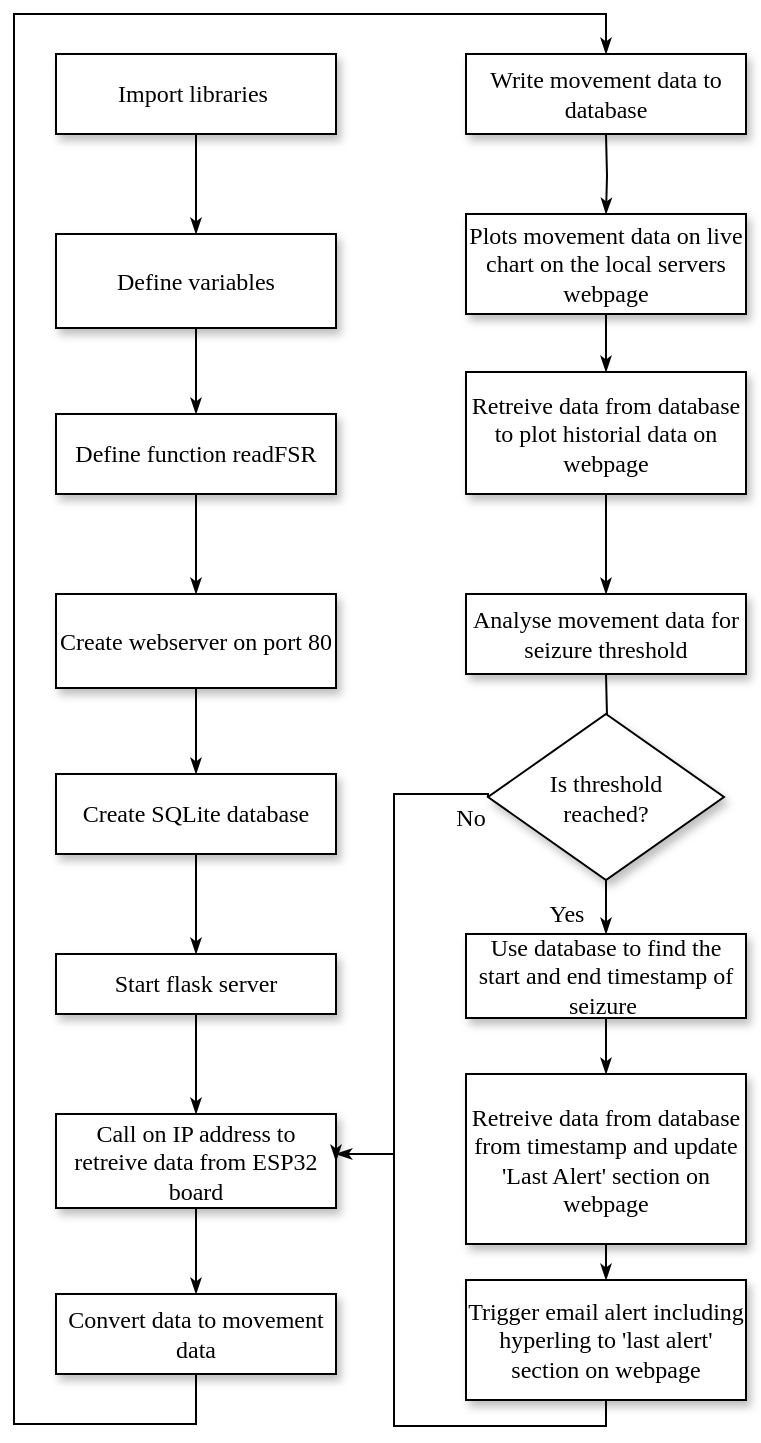 <mxfile version="14.4.9" type="github" pages="2">
  <diagram name="Software of Arduino " id="edf60f1a-56cd-e834-aa8a-f176f3a09ee4">
    <mxGraphModel dx="1780" dy="1027" grid="0" gridSize="10" guides="1" tooltips="1" connect="1" arrows="1" fold="1" page="1" pageScale="1" pageWidth="1100" pageHeight="850" background="#ffffff" math="0" shadow="0">
      <root>
        <mxCell id="0" />
        <mxCell id="1" parent="0" />
        <mxCell id="P2Anq4-_ZxcCkx1g6dhS-10" value="Create webserver on port 80" style="rounded=0;whiteSpace=wrap;html=1;shadow=1;labelBackgroundColor=none;strokeWidth=1;fontFamily=Verdana;fontSize=12;align=center;" parent="1" vertex="1">
          <mxGeometry x="191" y="340" width="140" height="47" as="geometry" />
        </mxCell>
        <mxCell id="P2Anq4-_ZxcCkx1g6dhS-14" style="edgeStyle=orthogonalEdgeStyle;rounded=0;html=1;labelBackgroundColor=none;startSize=5;endArrow=classicThin;endFill=1;endSize=5;jettySize=auto;orthogonalLoop=1;strokeWidth=1;fontFamily=Verdana;fontSize=12;" parent="1" source="P2Anq4-_ZxcCkx1g6dhS-15" edge="1">
          <mxGeometry relative="1" as="geometry">
            <mxPoint x="261" y="340" as="targetPoint" />
          </mxGeometry>
        </mxCell>
        <mxCell id="P2Anq4-_ZxcCkx1g6dhS-15" value="Define function readFSR" style="rounded=0;whiteSpace=wrap;html=1;shadow=1;labelBackgroundColor=none;strokeWidth=1;fontFamily=Verdana;fontSize=12;align=center;" parent="1" vertex="1">
          <mxGeometry x="191" y="250" width="140" height="40" as="geometry" />
        </mxCell>
        <mxCell id="P2Anq4-_ZxcCkx1g6dhS-16" style="edgeStyle=orthogonalEdgeStyle;rounded=0;html=1;labelBackgroundColor=none;startSize=5;endArrow=classicThin;endFill=1;endSize=5;jettySize=auto;orthogonalLoop=1;strokeWidth=1;fontFamily=Verdana;fontSize=12;" parent="1" source="P2Anq4-_ZxcCkx1g6dhS-17" edge="1">
          <mxGeometry relative="1" as="geometry">
            <mxPoint x="261" y="250" as="targetPoint" />
          </mxGeometry>
        </mxCell>
        <mxCell id="P2Anq4-_ZxcCkx1g6dhS-17" value="Define variables" style="rounded=0;whiteSpace=wrap;html=1;shadow=1;labelBackgroundColor=none;strokeWidth=1;fontFamily=Verdana;fontSize=12;align=center;" parent="1" vertex="1">
          <mxGeometry x="191" y="160" width="140" height="47" as="geometry" />
        </mxCell>
        <mxCell id="P2Anq4-_ZxcCkx1g6dhS-18" style="edgeStyle=orthogonalEdgeStyle;rounded=0;html=1;labelBackgroundColor=none;startSize=5;endArrow=classicThin;endFill=1;endSize=5;jettySize=auto;orthogonalLoop=1;strokeWidth=1;fontFamily=Verdana;fontSize=12;" parent="1" source="P2Anq4-_ZxcCkx1g6dhS-19" edge="1">
          <mxGeometry relative="1" as="geometry">
            <mxPoint x="261" y="160" as="targetPoint" />
          </mxGeometry>
        </mxCell>
        <mxCell id="P2Anq4-_ZxcCkx1g6dhS-19" value="Import libraries&amp;nbsp;" style="rounded=0;whiteSpace=wrap;html=1;shadow=1;labelBackgroundColor=none;strokeWidth=1;fontFamily=Verdana;fontSize=12;align=center;" parent="1" vertex="1">
          <mxGeometry x="191" y="70" width="140" height="40" as="geometry" />
        </mxCell>
        <mxCell id="P2Anq4-_ZxcCkx1g6dhS-22" style="edgeStyle=orthogonalEdgeStyle;rounded=0;html=1;labelBackgroundColor=none;startSize=5;endArrow=classicThin;endFill=1;endSize=5;jettySize=auto;orthogonalLoop=1;strokeWidth=1;fontFamily=Verdana;fontSize=12;entryX=0.5;entryY=0;entryDx=0;entryDy=0;" parent="1" edge="1" target="P2Anq4-_ZxcCkx1g6dhS-29">
          <mxGeometry relative="1" as="geometry">
            <mxPoint x="466" y="160" as="targetPoint" />
            <mxPoint x="466" y="110" as="sourcePoint" />
          </mxGeometry>
        </mxCell>
        <mxCell id="P2Anq4-_ZxcCkx1g6dhS-23" value="Convert data to movement data" style="rounded=0;whiteSpace=wrap;html=1;shadow=1;labelBackgroundColor=none;strokeWidth=1;fontFamily=Verdana;fontSize=12;align=center;" parent="1" vertex="1">
          <mxGeometry x="191" y="690" width="140" height="40" as="geometry" />
        </mxCell>
        <mxCell id="P2Anq4-_ZxcCkx1g6dhS-24" style="edgeStyle=orthogonalEdgeStyle;rounded=0;html=1;labelBackgroundColor=none;startSize=5;endArrow=classicThin;endFill=1;endSize=5;jettySize=auto;orthogonalLoop=1;strokeWidth=1;fontFamily=Verdana;fontSize=12;" parent="1" source="P2Anq4-_ZxcCkx1g6dhS-25" edge="1">
          <mxGeometry relative="1" as="geometry">
            <mxPoint x="261" y="690" as="targetPoint" />
          </mxGeometry>
        </mxCell>
        <mxCell id="P2Anq4-_ZxcCkx1g6dhS-25" value="&lt;span style=&quot;font-size: 12px;&quot;&gt;Call on IP address to retreive data from ESP32 board&lt;/span&gt;" style="rounded=0;whiteSpace=wrap;html=1;shadow=1;labelBackgroundColor=none;strokeWidth=1;fontFamily=Verdana;fontSize=12;align=center;" parent="1" vertex="1">
          <mxGeometry x="191" y="600" width="140" height="47" as="geometry" />
        </mxCell>
        <mxCell id="P2Anq4-_ZxcCkx1g6dhS-26" style="edgeStyle=orthogonalEdgeStyle;rounded=0;html=1;labelBackgroundColor=none;startSize=5;endArrow=classicThin;endFill=1;endSize=5;jettySize=auto;orthogonalLoop=1;strokeWidth=1;fontFamily=Verdana;fontSize=12;" parent="1" source="P2Anq4-_ZxcCkx1g6dhS-27" edge="1">
          <mxGeometry relative="1" as="geometry">
            <mxPoint x="261" y="520" as="targetPoint" />
          </mxGeometry>
        </mxCell>
        <mxCell id="P2Anq4-_ZxcCkx1g6dhS-27" value="Create SQLite database" style="rounded=0;whiteSpace=wrap;html=1;shadow=1;labelBackgroundColor=none;strokeWidth=1;fontFamily=Verdana;fontSize=12;align=center;" parent="1" vertex="1">
          <mxGeometry x="191" y="430" width="140" height="40" as="geometry" />
        </mxCell>
        <mxCell id="P2Anq4-_ZxcCkx1g6dhS-28" style="edgeStyle=orthogonalEdgeStyle;rounded=0;html=1;labelBackgroundColor=none;startSize=5;endArrow=classicThin;endFill=1;endSize=5;jettySize=auto;orthogonalLoop=1;strokeWidth=1;fontFamily=Verdana;fontSize=12;entryX=0.5;entryY=0;entryDx=0;entryDy=0;exitX=0.5;exitY=1;exitDx=0;exitDy=0;" parent="1" source="P2Anq4-_ZxcCkx1g6dhS-10" target="P2Anq4-_ZxcCkx1g6dhS-27" edge="1">
          <mxGeometry relative="1" as="geometry">
            <mxPoint x="271" y="350" as="targetPoint" />
            <mxPoint x="231" y="410" as="sourcePoint" />
          </mxGeometry>
        </mxCell>
        <mxCell id="P2Anq4-_ZxcCkx1g6dhS-29" value="Plots movement data on live chart on the local servers webpage" style="rounded=0;whiteSpace=wrap;html=1;shadow=1;labelBackgroundColor=none;strokeWidth=1;fontFamily=Verdana;fontSize=12;align=center;" parent="1" vertex="1">
          <mxGeometry x="396" y="150" width="140" height="50" as="geometry" />
        </mxCell>
        <mxCell id="P2Anq4-_ZxcCkx1g6dhS-31" value="Retreive data from database from timestamp and update &#39;Last Alert&#39; section on webpage" style="rounded=0;whiteSpace=wrap;html=1;shadow=1;labelBackgroundColor=none;strokeWidth=1;fontFamily=Verdana;fontSize=12;align=center;" parent="1" vertex="1">
          <mxGeometry x="396" y="580" width="140" height="85" as="geometry" />
        </mxCell>
        <mxCell id="P2Anq4-_ZxcCkx1g6dhS-33" value="Analyse movement data for seizure threshold" style="rounded=0;whiteSpace=wrap;html=1;shadow=1;labelBackgroundColor=none;strokeWidth=1;fontFamily=Verdana;fontSize=12;align=center;" parent="1" vertex="1">
          <mxGeometry x="396" y="340" width="140" height="40" as="geometry" />
        </mxCell>
        <mxCell id="P2Anq4-_ZxcCkx1g6dhS-34" style="edgeStyle=orthogonalEdgeStyle;rounded=0;html=1;labelBackgroundColor=none;startSize=5;endArrow=classicThin;endFill=1;endSize=5;jettySize=auto;orthogonalLoop=1;strokeWidth=1;fontFamily=Verdana;fontSize=12;" parent="1" source="P2Anq4-_ZxcCkx1g6dhS-35" edge="1">
          <mxGeometry relative="1" as="geometry">
            <mxPoint x="466.0" y="340" as="targetPoint" />
          </mxGeometry>
        </mxCell>
        <mxCell id="P2Anq4-_ZxcCkx1g6dhS-35" value="Retreive data from database to plot historial data on webpage" style="rounded=0;whiteSpace=wrap;html=1;shadow=1;labelBackgroundColor=none;strokeWidth=1;fontFamily=Verdana;fontSize=12;align=center;" parent="1" vertex="1">
          <mxGeometry x="396" y="229" width="140" height="61" as="geometry" />
        </mxCell>
        <mxCell id="P2Anq4-_ZxcCkx1g6dhS-36" style="edgeStyle=orthogonalEdgeStyle;rounded=0;html=1;labelBackgroundColor=none;startSize=5;endArrow=classicThin;endFill=1;endSize=5;jettySize=auto;orthogonalLoop=1;strokeWidth=1;fontFamily=Verdana;fontSize=12;exitX=0.5;exitY=1;exitDx=0;exitDy=0;entryX=0.5;entryY=0;entryDx=0;entryDy=0;" parent="1" source="P2Anq4-_ZxcCkx1g6dhS-29" edge="1" target="P2Anq4-_ZxcCkx1g6dhS-35">
          <mxGeometry relative="1" as="geometry">
            <mxPoint x="466.0" y="250" as="targetPoint" />
            <mxPoint x="466.0" y="200" as="sourcePoint" />
          </mxGeometry>
        </mxCell>
        <mxCell id="P2Anq4-_ZxcCkx1g6dhS-37" value="Trigger email alert including hyperling to &#39;last alert&#39; section on webpage" style="rounded=0;whiteSpace=wrap;html=1;shadow=1;labelBackgroundColor=none;strokeWidth=1;fontFamily=Verdana;fontSize=12;align=center;" parent="1" vertex="1">
          <mxGeometry x="396" y="683" width="140" height="60" as="geometry" />
        </mxCell>
        <mxCell id="P2Anq4-_ZxcCkx1g6dhS-38" style="edgeStyle=orthogonalEdgeStyle;rounded=0;html=1;labelBackgroundColor=none;startSize=5;endArrow=classicThin;endFill=1;endSize=5;jettySize=auto;orthogonalLoop=1;strokeWidth=1;fontFamily=Verdana;fontSize=12;exitX=0.5;exitY=1;exitDx=0;exitDy=0;entryX=0.5;entryY=0;entryDx=0;entryDy=0;" parent="1" source="P2Anq4-_ZxcCkx1g6dhS-31" target="P2Anq4-_ZxcCkx1g6dhS-37" edge="1">
          <mxGeometry relative="1" as="geometry">
            <mxPoint x="466" y="697" as="targetPoint" />
            <mxPoint x="465.66" y="647" as="sourcePoint" />
          </mxGeometry>
        </mxCell>
        <mxCell id="P2Anq4-_ZxcCkx1g6dhS-39" value="Write movement data to database" style="rounded=0;whiteSpace=wrap;html=1;shadow=1;labelBackgroundColor=none;strokeWidth=1;fontFamily=Verdana;fontSize=12;align=center;" parent="1" vertex="1">
          <mxGeometry x="396" y="70" width="140" height="40" as="geometry" />
        </mxCell>
        <mxCell id="P2Anq4-_ZxcCkx1g6dhS-40" style="edgeStyle=orthogonalEdgeStyle;rounded=0;html=1;labelBackgroundColor=none;startSize=5;endArrow=classicThin;endFill=1;endSize=5;jettySize=auto;orthogonalLoop=1;strokeWidth=1;fontFamily=Verdana;fontSize=12;entryX=0.5;entryY=0;entryDx=0;entryDy=0;" parent="1" target="P2Anq4-_ZxcCkx1g6dhS-39" edge="1">
          <mxGeometry relative="1" as="geometry">
            <mxPoint x="261" y="780" as="targetPoint" />
            <mxPoint x="261" y="730" as="sourcePoint" />
            <Array as="points">
              <mxPoint x="261" y="755" />
              <mxPoint x="170" y="755" />
              <mxPoint x="170" y="50" />
              <mxPoint x="466" y="50" />
            </Array>
          </mxGeometry>
        </mxCell>
        <mxCell id="P2Anq4-_ZxcCkx1g6dhS-41" style="edgeStyle=orthogonalEdgeStyle;rounded=0;html=1;labelBackgroundColor=none;startSize=5;endArrow=classicThin;endFill=1;endSize=5;jettySize=auto;orthogonalLoop=1;strokeWidth=1;fontFamily=Verdana;fontSize=12;" parent="1" target="P2Anq4-_ZxcCkx1g6dhS-44" edge="1">
          <mxGeometry relative="1" as="geometry">
            <mxPoint x="466" y="380" as="sourcePoint" />
          </mxGeometry>
        </mxCell>
        <mxCell id="P2Anq4-_ZxcCkx1g6dhS-43" value="Yes" style="edgeStyle=orthogonalEdgeStyle;rounded=0;html=1;labelBackgroundColor=none;startSize=5;endArrow=classicThin;endFill=1;endSize=5;jettySize=auto;orthogonalLoop=1;strokeWidth=1;fontFamily=Verdana;fontSize=12;" parent="1" source="P2Anq4-_ZxcCkx1g6dhS-44" edge="1">
          <mxGeometry x="0.244" y="-20" relative="1" as="geometry">
            <mxPoint as="offset" />
            <mxPoint x="466" y="510" as="targetPoint" />
          </mxGeometry>
        </mxCell>
        <mxCell id="P2Anq4-_ZxcCkx1g6dhS-44" value="Is threshold &lt;br style=&quot;font-size: 12px;&quot;&gt;reached?" style="rhombus;whiteSpace=wrap;html=1;rounded=0;shadow=1;labelBackgroundColor=none;strokeWidth=1;fontFamily=Verdana;fontSize=12;align=center;" parent="1" vertex="1">
          <mxGeometry x="407" y="400" width="118" height="83" as="geometry" />
        </mxCell>
        <mxCell id="P2Anq4-_ZxcCkx1g6dhS-47" value="Start flask server" style="rounded=0;whiteSpace=wrap;html=1;shadow=1;labelBackgroundColor=none;strokeWidth=1;fontFamily=Verdana;fontSize=12;align=center;" parent="1" vertex="1">
          <mxGeometry x="191" y="520" width="140" height="30" as="geometry" />
        </mxCell>
        <mxCell id="P2Anq4-_ZxcCkx1g6dhS-48" style="edgeStyle=orthogonalEdgeStyle;rounded=0;html=1;labelBackgroundColor=none;startSize=5;endArrow=classicThin;endFill=1;endSize=5;jettySize=auto;orthogonalLoop=1;strokeWidth=1;fontFamily=Verdana;fontSize=12;exitX=0.5;exitY=1;exitDx=0;exitDy=0;entryX=0.5;entryY=0;entryDx=0;entryDy=0;" parent="1" source="P2Anq4-_ZxcCkx1g6dhS-47" edge="1">
          <mxGeometry relative="1" as="geometry">
            <mxPoint x="261" y="600" as="targetPoint" />
            <mxPoint x="260.66" y="560" as="sourcePoint" />
          </mxGeometry>
        </mxCell>
        <mxCell id="P2Anq4-_ZxcCkx1g6dhS-49" value="Use database to find the start and end timestamp of seizure&amp;nbsp;" style="rounded=0;whiteSpace=wrap;html=1;shadow=1;labelBackgroundColor=none;strokeWidth=1;fontFamily=Verdana;fontSize=12;align=center;" parent="1" vertex="1">
          <mxGeometry x="396" y="510" width="140" height="42" as="geometry" />
        </mxCell>
        <mxCell id="P2Anq4-_ZxcCkx1g6dhS-51" style="edgeStyle=orthogonalEdgeStyle;rounded=0;html=1;labelBackgroundColor=none;startSize=5;endArrow=classicThin;endFill=1;endSize=5;jettySize=auto;orthogonalLoop=1;strokeWidth=1;fontFamily=Verdana;fontSize=12;exitX=0.5;exitY=1;exitDx=0;exitDy=0;entryX=0.5;entryY=0;entryDx=0;entryDy=0;" parent="1" source="P2Anq4-_ZxcCkx1g6dhS-49" edge="1" target="P2Anq4-_ZxcCkx1g6dhS-31">
          <mxGeometry relative="1" as="geometry">
            <mxPoint x="466" y="590" as="targetPoint" />
            <mxPoint x="465.66" y="550" as="sourcePoint" />
          </mxGeometry>
        </mxCell>
        <mxCell id="P2Anq4-_ZxcCkx1g6dhS-52" value="No" style="edgeStyle=orthogonalEdgeStyle;rounded=0;html=1;labelBackgroundColor=none;startSize=5;endArrow=classicThin;endFill=1;endSize=5;jettySize=auto;orthogonalLoop=1;strokeWidth=1;fontFamily=Verdana;fontSize=12;entryX=1;entryY=0.5;entryDx=0;entryDy=0;exitX=0;exitY=0.5;exitDx=0;exitDy=0;" parent="1" edge="1" source="P2Anq4-_ZxcCkx1g6dhS-44">
          <mxGeometry x="-0.918" y="12" relative="1" as="geometry">
            <mxPoint as="offset" />
            <mxPoint x="416.0" y="440" as="sourcePoint" />
            <mxPoint x="331" y="620" as="targetPoint" />
            <Array as="points">
              <mxPoint x="407" y="440" />
              <mxPoint x="360" y="440" />
              <mxPoint x="360" y="620" />
            </Array>
          </mxGeometry>
        </mxCell>
        <mxCell id="P2Anq4-_ZxcCkx1g6dhS-53" value="" style="edgeStyle=orthogonalEdgeStyle;rounded=0;html=1;labelBackgroundColor=none;startSize=5;endArrow=classicThin;endFill=1;endSize=5;jettySize=auto;orthogonalLoop=1;strokeWidth=1;fontFamily=Verdana;fontSize=12;entryX=1;entryY=0.5;entryDx=0;entryDy=0;exitX=0.5;exitY=1;exitDx=0;exitDy=0;" parent="1" source="P2Anq4-_ZxcCkx1g6dhS-37" target="P2Anq4-_ZxcCkx1g6dhS-25" edge="1">
          <mxGeometry x="-0.97" y="10" relative="1" as="geometry">
            <mxPoint as="offset" />
            <mxPoint x="491.0" y="798" as="sourcePoint" />
            <mxPoint x="406" y="978" as="targetPoint" />
            <Array as="points">
              <mxPoint x="466" y="756" />
              <mxPoint x="360" y="756" />
              <mxPoint x="360" y="620" />
              <mxPoint x="331" y="620" />
            </Array>
          </mxGeometry>
        </mxCell>
      </root>
    </mxGraphModel>
  </diagram>
  <diagram id="b_R6OqobCuVC6M6I3i91" name="Software of the Systme">
    <mxGraphModel dx="493" dy="1809" grid="1" gridSize="10" guides="1" tooltips="1" connect="1" arrows="1" fold="1" page="1" pageScale="1" pageWidth="850" pageHeight="1100" math="0" shadow="0">
      <root>
        <mxCell id="ythwBBCzMX73mBJ7t9Jo-0" />
        <mxCell id="ythwBBCzMX73mBJ7t9Jo-1" parent="ythwBBCzMX73mBJ7t9Jo-0" />
        <mxCell id="ythwBBCzMX73mBJ7t9Jo-2" value="Send data via Wi-Fi to board servers IP address" style="rounded=0;whiteSpace=wrap;html=1;shadow=1;labelBackgroundColor=none;strokeWidth=1;fontFamily=Verdana;fontSize=8;align=center;" vertex="1" parent="ythwBBCzMX73mBJ7t9Jo-1">
          <mxGeometry x="190" y="289" width="140" height="40" as="geometry" />
        </mxCell>
        <mxCell id="ythwBBCzMX73mBJ7t9Jo-3" style="edgeStyle=orthogonalEdgeStyle;rounded=0;html=1;labelBackgroundColor=none;startSize=5;endArrow=classicThin;endFill=1;endSize=5;jettySize=auto;orthogonalLoop=1;strokeWidth=1;fontFamily=Verdana;fontSize=8" edge="1" parent="ythwBBCzMX73mBJ7t9Jo-1" source="ythwBBCzMX73mBJ7t9Jo-4">
          <mxGeometry relative="1" as="geometry">
            <mxPoint x="260" y="289" as="targetPoint" />
          </mxGeometry>
        </mxCell>
        <mxCell id="ythwBBCzMX73mBJ7t9Jo-4" value="Send data to ESP32 via wires" style="rounded=0;whiteSpace=wrap;html=1;shadow=1;labelBackgroundColor=none;strokeWidth=1;fontFamily=Verdana;fontSize=8;align=center;" vertex="1" parent="ythwBBCzMX73mBJ7t9Jo-1">
          <mxGeometry x="190" y="199" width="140" height="40" as="geometry" />
        </mxCell>
        <mxCell id="ythwBBCzMX73mBJ7t9Jo-5" style="edgeStyle=orthogonalEdgeStyle;rounded=0;html=1;labelBackgroundColor=none;startSize=5;endArrow=classicThin;endFill=1;endSize=5;jettySize=auto;orthogonalLoop=1;strokeWidth=1;fontFamily=Verdana;fontSize=8" edge="1" parent="ythwBBCzMX73mBJ7t9Jo-1" source="ythwBBCzMX73mBJ7t9Jo-6">
          <mxGeometry relative="1" as="geometry">
            <mxPoint x="260" y="199" as="targetPoint" />
          </mxGeometry>
        </mxCell>
        <mxCell id="ythwBBCzMX73mBJ7t9Jo-6" value="Read data values collected from FSR pressure sensor" style="rounded=0;whiteSpace=wrap;html=1;shadow=1;labelBackgroundColor=none;strokeWidth=1;fontFamily=Verdana;fontSize=8;align=center;" vertex="1" parent="ythwBBCzMX73mBJ7t9Jo-1">
          <mxGeometry x="190" y="109" width="140" height="40" as="geometry" />
        </mxCell>
        <mxCell id="ythwBBCzMX73mBJ7t9Jo-7" style="edgeStyle=orthogonalEdgeStyle;rounded=0;html=1;labelBackgroundColor=none;startSize=5;endArrow=classicThin;endFill=1;endSize=5;jettySize=auto;orthogonalLoop=1;strokeWidth=1;fontFamily=Verdana;fontSize=8" edge="1" parent="ythwBBCzMX73mBJ7t9Jo-1" source="ythwBBCzMX73mBJ7t9Jo-8">
          <mxGeometry relative="1" as="geometry">
            <mxPoint x="260" y="109" as="targetPoint" />
          </mxGeometry>
        </mxCell>
        <mxCell id="ythwBBCzMX73mBJ7t9Jo-8" value="Connect ESP32 board to Wi-fi" style="rounded=0;whiteSpace=wrap;html=1;shadow=1;labelBackgroundColor=none;strokeWidth=1;fontFamily=Verdana;fontSize=8;align=center;" vertex="1" parent="ythwBBCzMX73mBJ7t9Jo-1">
          <mxGeometry x="190" y="19" width="140" height="40" as="geometry" />
        </mxCell>
        <mxCell id="ythwBBCzMX73mBJ7t9Jo-9" style="edgeStyle=orthogonalEdgeStyle;rounded=0;html=1;labelBackgroundColor=none;startSize=5;endArrow=classicThin;endFill=1;endSize=5;jettySize=auto;orthogonalLoop=1;strokeWidth=1;fontFamily=Verdana;fontSize=8" edge="1" parent="ythwBBCzMX73mBJ7t9Jo-1">
          <mxGeometry relative="1" as="geometry">
            <mxPoint x="456" y="19" as="targetPoint" />
            <mxPoint x="456" y="-31" as="sourcePoint" />
          </mxGeometry>
        </mxCell>
        <mxCell id="ythwBBCzMX73mBJ7t9Jo-10" value="Convert data to movement data" style="rounded=0;whiteSpace=wrap;html=1;shadow=1;labelBackgroundColor=none;strokeWidth=1;fontFamily=Verdana;fontSize=8;align=center;" vertex="1" parent="ythwBBCzMX73mBJ7t9Jo-1">
          <mxGeometry x="190" y="639" width="140" height="40" as="geometry" />
        </mxCell>
        <mxCell id="ythwBBCzMX73mBJ7t9Jo-11" style="edgeStyle=orthogonalEdgeStyle;rounded=0;html=1;labelBackgroundColor=none;startSize=5;endArrow=classicThin;endFill=1;endSize=5;jettySize=auto;orthogonalLoop=1;strokeWidth=1;fontFamily=Verdana;fontSize=8" edge="1" parent="ythwBBCzMX73mBJ7t9Jo-1" source="ythwBBCzMX73mBJ7t9Jo-12">
          <mxGeometry relative="1" as="geometry">
            <mxPoint x="260" y="639" as="targetPoint" />
          </mxGeometry>
        </mxCell>
        <mxCell id="ythwBBCzMX73mBJ7t9Jo-12" value="&lt;span&gt;Call on IP address to retreive data from ESP32 board&lt;/span&gt;" style="rounded=0;whiteSpace=wrap;html=1;shadow=1;labelBackgroundColor=none;strokeWidth=1;fontFamily=Verdana;fontSize=8;align=center;" vertex="1" parent="ythwBBCzMX73mBJ7t9Jo-1">
          <mxGeometry x="190" y="549" width="140" height="40" as="geometry" />
        </mxCell>
        <mxCell id="ythwBBCzMX73mBJ7t9Jo-13" style="edgeStyle=orthogonalEdgeStyle;rounded=0;html=1;labelBackgroundColor=none;startSize=5;endArrow=classicThin;endFill=1;endSize=5;jettySize=auto;orthogonalLoop=1;strokeWidth=1;fontFamily=Verdana;fontSize=8" edge="1" parent="ythwBBCzMX73mBJ7t9Jo-1" source="ythwBBCzMX73mBJ7t9Jo-14">
          <mxGeometry relative="1" as="geometry">
            <mxPoint x="260" y="469" as="targetPoint" />
          </mxGeometry>
        </mxCell>
        <mxCell id="ythwBBCzMX73mBJ7t9Jo-14" value="Create SQLite database" style="rounded=0;whiteSpace=wrap;html=1;shadow=1;labelBackgroundColor=none;strokeWidth=1;fontFamily=Verdana;fontSize=8;align=center;" vertex="1" parent="ythwBBCzMX73mBJ7t9Jo-1">
          <mxGeometry x="190" y="379" width="140" height="40" as="geometry" />
        </mxCell>
        <mxCell id="ythwBBCzMX73mBJ7t9Jo-15" style="edgeStyle=orthogonalEdgeStyle;rounded=0;html=1;labelBackgroundColor=none;startSize=5;endArrow=classicThin;endFill=1;endSize=5;jettySize=auto;orthogonalLoop=1;strokeWidth=1;fontFamily=Verdana;fontSize=8;entryX=0.5;entryY=0;entryDx=0;entryDy=0;exitX=0.5;exitY=1;exitDx=0;exitDy=0;" edge="1" parent="ythwBBCzMX73mBJ7t9Jo-1" source="ythwBBCzMX73mBJ7t9Jo-2" target="ythwBBCzMX73mBJ7t9Jo-14">
          <mxGeometry relative="1" as="geometry">
            <mxPoint x="270" y="299" as="targetPoint" />
            <mxPoint x="230" y="359" as="sourcePoint" />
          </mxGeometry>
        </mxCell>
        <mxCell id="ythwBBCzMX73mBJ7t9Jo-16" value="Plots movement data on live chart on the local servers webpage" style="rounded=0;whiteSpace=wrap;html=1;shadow=1;labelBackgroundColor=none;strokeWidth=1;fontFamily=Verdana;fontSize=8;align=center;" vertex="1" parent="ythwBBCzMX73mBJ7t9Jo-1">
          <mxGeometry x="386" y="19" width="140" height="40" as="geometry" />
        </mxCell>
        <mxCell id="ythwBBCzMX73mBJ7t9Jo-17" value="Retreive data from database from timestamp and update &#39;Last Alert&#39; section on webpage" style="rounded=0;whiteSpace=wrap;html=1;shadow=1;labelBackgroundColor=none;strokeWidth=1;fontFamily=Verdana;fontSize=8;align=center;" vertex="1" parent="ythwBBCzMX73mBJ7t9Jo-1">
          <mxGeometry x="386" y="449" width="140" height="37" as="geometry" />
        </mxCell>
        <mxCell id="ythwBBCzMX73mBJ7t9Jo-18" value="Analyse movement data for seizure threshold" style="rounded=0;whiteSpace=wrap;html=1;shadow=1;labelBackgroundColor=none;strokeWidth=1;fontFamily=Verdana;fontSize=8;align=center;" vertex="1" parent="ythwBBCzMX73mBJ7t9Jo-1">
          <mxGeometry x="386" y="199" width="140" height="40" as="geometry" />
        </mxCell>
        <mxCell id="ythwBBCzMX73mBJ7t9Jo-19" style="edgeStyle=orthogonalEdgeStyle;rounded=0;html=1;labelBackgroundColor=none;startSize=5;endArrow=classicThin;endFill=1;endSize=5;jettySize=auto;orthogonalLoop=1;strokeWidth=1;fontFamily=Verdana;fontSize=8" edge="1" parent="ythwBBCzMX73mBJ7t9Jo-1" source="ythwBBCzMX73mBJ7t9Jo-20">
          <mxGeometry relative="1" as="geometry">
            <mxPoint x="456" y="199" as="targetPoint" />
          </mxGeometry>
        </mxCell>
        <mxCell id="ythwBBCzMX73mBJ7t9Jo-20" value="Retreive data from database to plot historial data on webpage" style="rounded=0;whiteSpace=wrap;html=1;shadow=1;labelBackgroundColor=none;strokeWidth=1;fontFamily=Verdana;fontSize=8;align=center;" vertex="1" parent="ythwBBCzMX73mBJ7t9Jo-1">
          <mxGeometry x="386" y="109" width="140" height="40" as="geometry" />
        </mxCell>
        <mxCell id="ythwBBCzMX73mBJ7t9Jo-21" style="edgeStyle=orthogonalEdgeStyle;rounded=0;html=1;labelBackgroundColor=none;startSize=5;endArrow=classicThin;endFill=1;endSize=5;jettySize=auto;orthogonalLoop=1;strokeWidth=1;fontFamily=Verdana;fontSize=8;exitX=0.5;exitY=1;exitDx=0;exitDy=0;" edge="1" parent="ythwBBCzMX73mBJ7t9Jo-1" source="ythwBBCzMX73mBJ7t9Jo-16">
          <mxGeometry relative="1" as="geometry">
            <mxPoint x="456" y="109" as="targetPoint" />
            <mxPoint x="456.0" y="59" as="sourcePoint" />
          </mxGeometry>
        </mxCell>
        <mxCell id="ythwBBCzMX73mBJ7t9Jo-22" value="Trigger email alert including hyperling to &#39;last alert&#39; section on webpage" style="rounded=0;whiteSpace=wrap;html=1;shadow=1;labelBackgroundColor=none;strokeWidth=1;fontFamily=Verdana;fontSize=8;align=center;" vertex="1" parent="ythwBBCzMX73mBJ7t9Jo-1">
          <mxGeometry x="386" y="529" width="140" height="40" as="geometry" />
        </mxCell>
        <mxCell id="ythwBBCzMX73mBJ7t9Jo-23" style="edgeStyle=orthogonalEdgeStyle;rounded=0;html=1;labelBackgroundColor=none;startSize=5;endArrow=classicThin;endFill=1;endSize=5;jettySize=auto;orthogonalLoop=1;strokeWidth=1;fontFamily=Verdana;fontSize=8;exitX=0.5;exitY=1;exitDx=0;exitDy=0;entryX=0.5;entryY=0;entryDx=0;entryDy=0;" edge="1" parent="ythwBBCzMX73mBJ7t9Jo-1" source="ythwBBCzMX73mBJ7t9Jo-17" target="ythwBBCzMX73mBJ7t9Jo-22">
          <mxGeometry relative="1" as="geometry">
            <mxPoint x="456" y="539" as="targetPoint" />
            <mxPoint x="455.66" y="489" as="sourcePoint" />
          </mxGeometry>
        </mxCell>
        <mxCell id="ythwBBCzMX73mBJ7t9Jo-24" value="Write movement data to database" style="rounded=0;whiteSpace=wrap;html=1;shadow=1;labelBackgroundColor=none;strokeWidth=1;fontFamily=Verdana;fontSize=8;align=center;" vertex="1" parent="ythwBBCzMX73mBJ7t9Jo-1">
          <mxGeometry x="386" y="-71" width="140" height="40" as="geometry" />
        </mxCell>
        <mxCell id="ythwBBCzMX73mBJ7t9Jo-25" style="edgeStyle=orthogonalEdgeStyle;rounded=0;html=1;labelBackgroundColor=none;startSize=5;endArrow=classicThin;endFill=1;endSize=5;jettySize=auto;orthogonalLoop=1;strokeWidth=1;fontFamily=Verdana;fontSize=8;entryX=0.5;entryY=0;entryDx=0;entryDy=0;" edge="1" parent="ythwBBCzMX73mBJ7t9Jo-1" target="ythwBBCzMX73mBJ7t9Jo-24">
          <mxGeometry relative="1" as="geometry">
            <mxPoint x="260" y="729" as="targetPoint" />
            <mxPoint x="260" y="679" as="sourcePoint" />
            <Array as="points">
              <mxPoint x="260" y="692" />
              <mxPoint x="544" y="692" />
              <mxPoint x="544" y="-87" />
              <mxPoint x="456" y="-87" />
            </Array>
          </mxGeometry>
        </mxCell>
        <mxCell id="ythwBBCzMX73mBJ7t9Jo-26" style="edgeStyle=orthogonalEdgeStyle;rounded=0;html=1;labelBackgroundColor=none;startSize=5;endArrow=classicThin;endFill=1;endSize=5;jettySize=auto;orthogonalLoop=1;strokeWidth=1;fontFamily=Verdana;fontSize=8" edge="1" parent="ythwBBCzMX73mBJ7t9Jo-1" target="ythwBBCzMX73mBJ7t9Jo-28">
          <mxGeometry relative="1" as="geometry">
            <mxPoint x="456" y="239" as="sourcePoint" />
          </mxGeometry>
        </mxCell>
        <mxCell id="ythwBBCzMX73mBJ7t9Jo-27" value="Yes" style="edgeStyle=orthogonalEdgeStyle;rounded=0;html=1;labelBackgroundColor=none;startSize=5;endArrow=classicThin;endFill=1;endSize=5;jettySize=auto;orthogonalLoop=1;strokeWidth=1;fontFamily=Verdana;fontSize=8" edge="1" parent="ythwBBCzMX73mBJ7t9Jo-1" source="ythwBBCzMX73mBJ7t9Jo-28">
          <mxGeometry x="-0.5" y="-10" relative="1" as="geometry">
            <mxPoint as="offset" />
            <mxPoint x="456" y="369" as="targetPoint" />
          </mxGeometry>
        </mxCell>
        <mxCell id="ythwBBCzMX73mBJ7t9Jo-28" value="Is threshold &lt;br&gt;reached?" style="rhombus;whiteSpace=wrap;html=1;rounded=0;shadow=1;labelBackgroundColor=none;strokeWidth=1;fontFamily=Verdana;fontSize=8;align=center;" vertex="1" parent="ythwBBCzMX73mBJ7t9Jo-1">
          <mxGeometry x="406" y="269" width="100" height="60" as="geometry" />
        </mxCell>
        <mxCell id="ythwBBCzMX73mBJ7t9Jo-29" value="Start flask server" style="rounded=0;whiteSpace=wrap;html=1;shadow=1;labelBackgroundColor=none;strokeWidth=1;fontFamily=Verdana;fontSize=8;align=center;" vertex="1" parent="ythwBBCzMX73mBJ7t9Jo-1">
          <mxGeometry x="190" y="469" width="140" height="30" as="geometry" />
        </mxCell>
        <mxCell id="ythwBBCzMX73mBJ7t9Jo-30" style="edgeStyle=orthogonalEdgeStyle;rounded=0;html=1;labelBackgroundColor=none;startSize=5;endArrow=classicThin;endFill=1;endSize=5;jettySize=auto;orthogonalLoop=1;strokeWidth=1;fontFamily=Verdana;fontSize=8;exitX=0.5;exitY=1;exitDx=0;exitDy=0;entryX=0.5;entryY=0;entryDx=0;entryDy=0;" edge="1" parent="ythwBBCzMX73mBJ7t9Jo-1" source="ythwBBCzMX73mBJ7t9Jo-29">
          <mxGeometry relative="1" as="geometry">
            <mxPoint x="260" y="549" as="targetPoint" />
            <mxPoint x="259.66" y="509" as="sourcePoint" />
          </mxGeometry>
        </mxCell>
        <mxCell id="ythwBBCzMX73mBJ7t9Jo-31" value="Use database to find the start and end timestamp of seizure&amp;nbsp;" style="rounded=0;whiteSpace=wrap;html=1;shadow=1;labelBackgroundColor=none;strokeWidth=1;fontFamily=Verdana;fontSize=8;align=center;" vertex="1" parent="ythwBBCzMX73mBJ7t9Jo-1">
          <mxGeometry x="386" y="369" width="140" height="30" as="geometry" />
        </mxCell>
        <mxCell id="ythwBBCzMX73mBJ7t9Jo-32" style="edgeStyle=orthogonalEdgeStyle;rounded=0;html=1;labelBackgroundColor=none;startSize=5;endArrow=classicThin;endFill=1;endSize=5;jettySize=auto;orthogonalLoop=1;strokeWidth=1;fontFamily=Verdana;fontSize=8;exitX=0.5;exitY=1;exitDx=0;exitDy=0;entryX=0.5;entryY=0;entryDx=0;entryDy=0;" edge="1" parent="ythwBBCzMX73mBJ7t9Jo-1" source="ythwBBCzMX73mBJ7t9Jo-31">
          <mxGeometry relative="1" as="geometry">
            <mxPoint x="456" y="449" as="targetPoint" />
            <mxPoint x="455.66" y="409" as="sourcePoint" />
          </mxGeometry>
        </mxCell>
        <mxCell id="ythwBBCzMX73mBJ7t9Jo-33" value="No" style="edgeStyle=orthogonalEdgeStyle;rounded=0;html=1;labelBackgroundColor=none;startSize=5;endArrow=classicThin;endFill=1;endSize=5;jettySize=auto;orthogonalLoop=1;strokeWidth=1;fontFamily=Verdana;fontSize=8;entryX=1;entryY=0.5;entryDx=0;entryDy=0;exitX=0;exitY=0.5;exitDx=0;exitDy=0;" edge="1" parent="ythwBBCzMX73mBJ7t9Jo-1" source="ythwBBCzMX73mBJ7t9Jo-28">
          <mxGeometry x="-0.97" y="10" relative="1" as="geometry">
            <mxPoint as="offset" />
            <mxPoint x="415.0" y="389" as="sourcePoint" />
            <mxPoint x="330" y="569" as="targetPoint" />
            <Array as="points">
              <mxPoint x="359" y="299" />
              <mxPoint x="359" y="569" />
            </Array>
          </mxGeometry>
        </mxCell>
        <mxCell id="ythwBBCzMX73mBJ7t9Jo-34" value="" style="edgeStyle=orthogonalEdgeStyle;rounded=0;html=1;labelBackgroundColor=none;startSize=5;endArrow=classicThin;endFill=1;endSize=5;jettySize=auto;orthogonalLoop=1;strokeWidth=1;fontFamily=Verdana;fontSize=8;entryX=1;entryY=0.5;entryDx=0;entryDy=0;exitX=0.5;exitY=1;exitDx=0;exitDy=0;" edge="1" parent="ythwBBCzMX73mBJ7t9Jo-1" source="ythwBBCzMX73mBJ7t9Jo-22" target="ythwBBCzMX73mBJ7t9Jo-12">
          <mxGeometry x="-0.97" y="10" relative="1" as="geometry">
            <mxPoint as="offset" />
            <mxPoint x="490.0" y="747" as="sourcePoint" />
            <mxPoint x="405" y="927" as="targetPoint" />
            <Array as="points">
              <mxPoint x="465" y="569" />
              <mxPoint x="465" y="592" />
              <mxPoint x="359" y="592" />
              <mxPoint x="359" y="569" />
            </Array>
          </mxGeometry>
        </mxCell>
        <mxCell id="ythwBBCzMX73mBJ7t9Jo-35" style="edgeStyle=orthogonalEdgeStyle;rounded=0;html=1;labelBackgroundColor=none;startSize=5;endArrow=classicThin;endFill=1;endSize=5;jettySize=auto;orthogonalLoop=1;strokeWidth=1;fontFamily=Verdana;fontSize=8" edge="1" parent="ythwBBCzMX73mBJ7t9Jo-1" source="ythwBBCzMX73mBJ7t9Jo-36">
          <mxGeometry relative="1" as="geometry">
            <mxPoint x="260" y="19" as="targetPoint" />
          </mxGeometry>
        </mxCell>
        <mxCell id="ythwBBCzMX73mBJ7t9Jo-36" value="Power on&amp;nbsp;" style="rounded=0;whiteSpace=wrap;html=1;shadow=1;labelBackgroundColor=none;strokeWidth=1;fontFamily=Verdana;fontSize=8;align=center;" vertex="1" parent="ythwBBCzMX73mBJ7t9Jo-1">
          <mxGeometry x="190" y="-71" width="140" height="40" as="geometry" />
        </mxCell>
      </root>
    </mxGraphModel>
  </diagram>
</mxfile>
